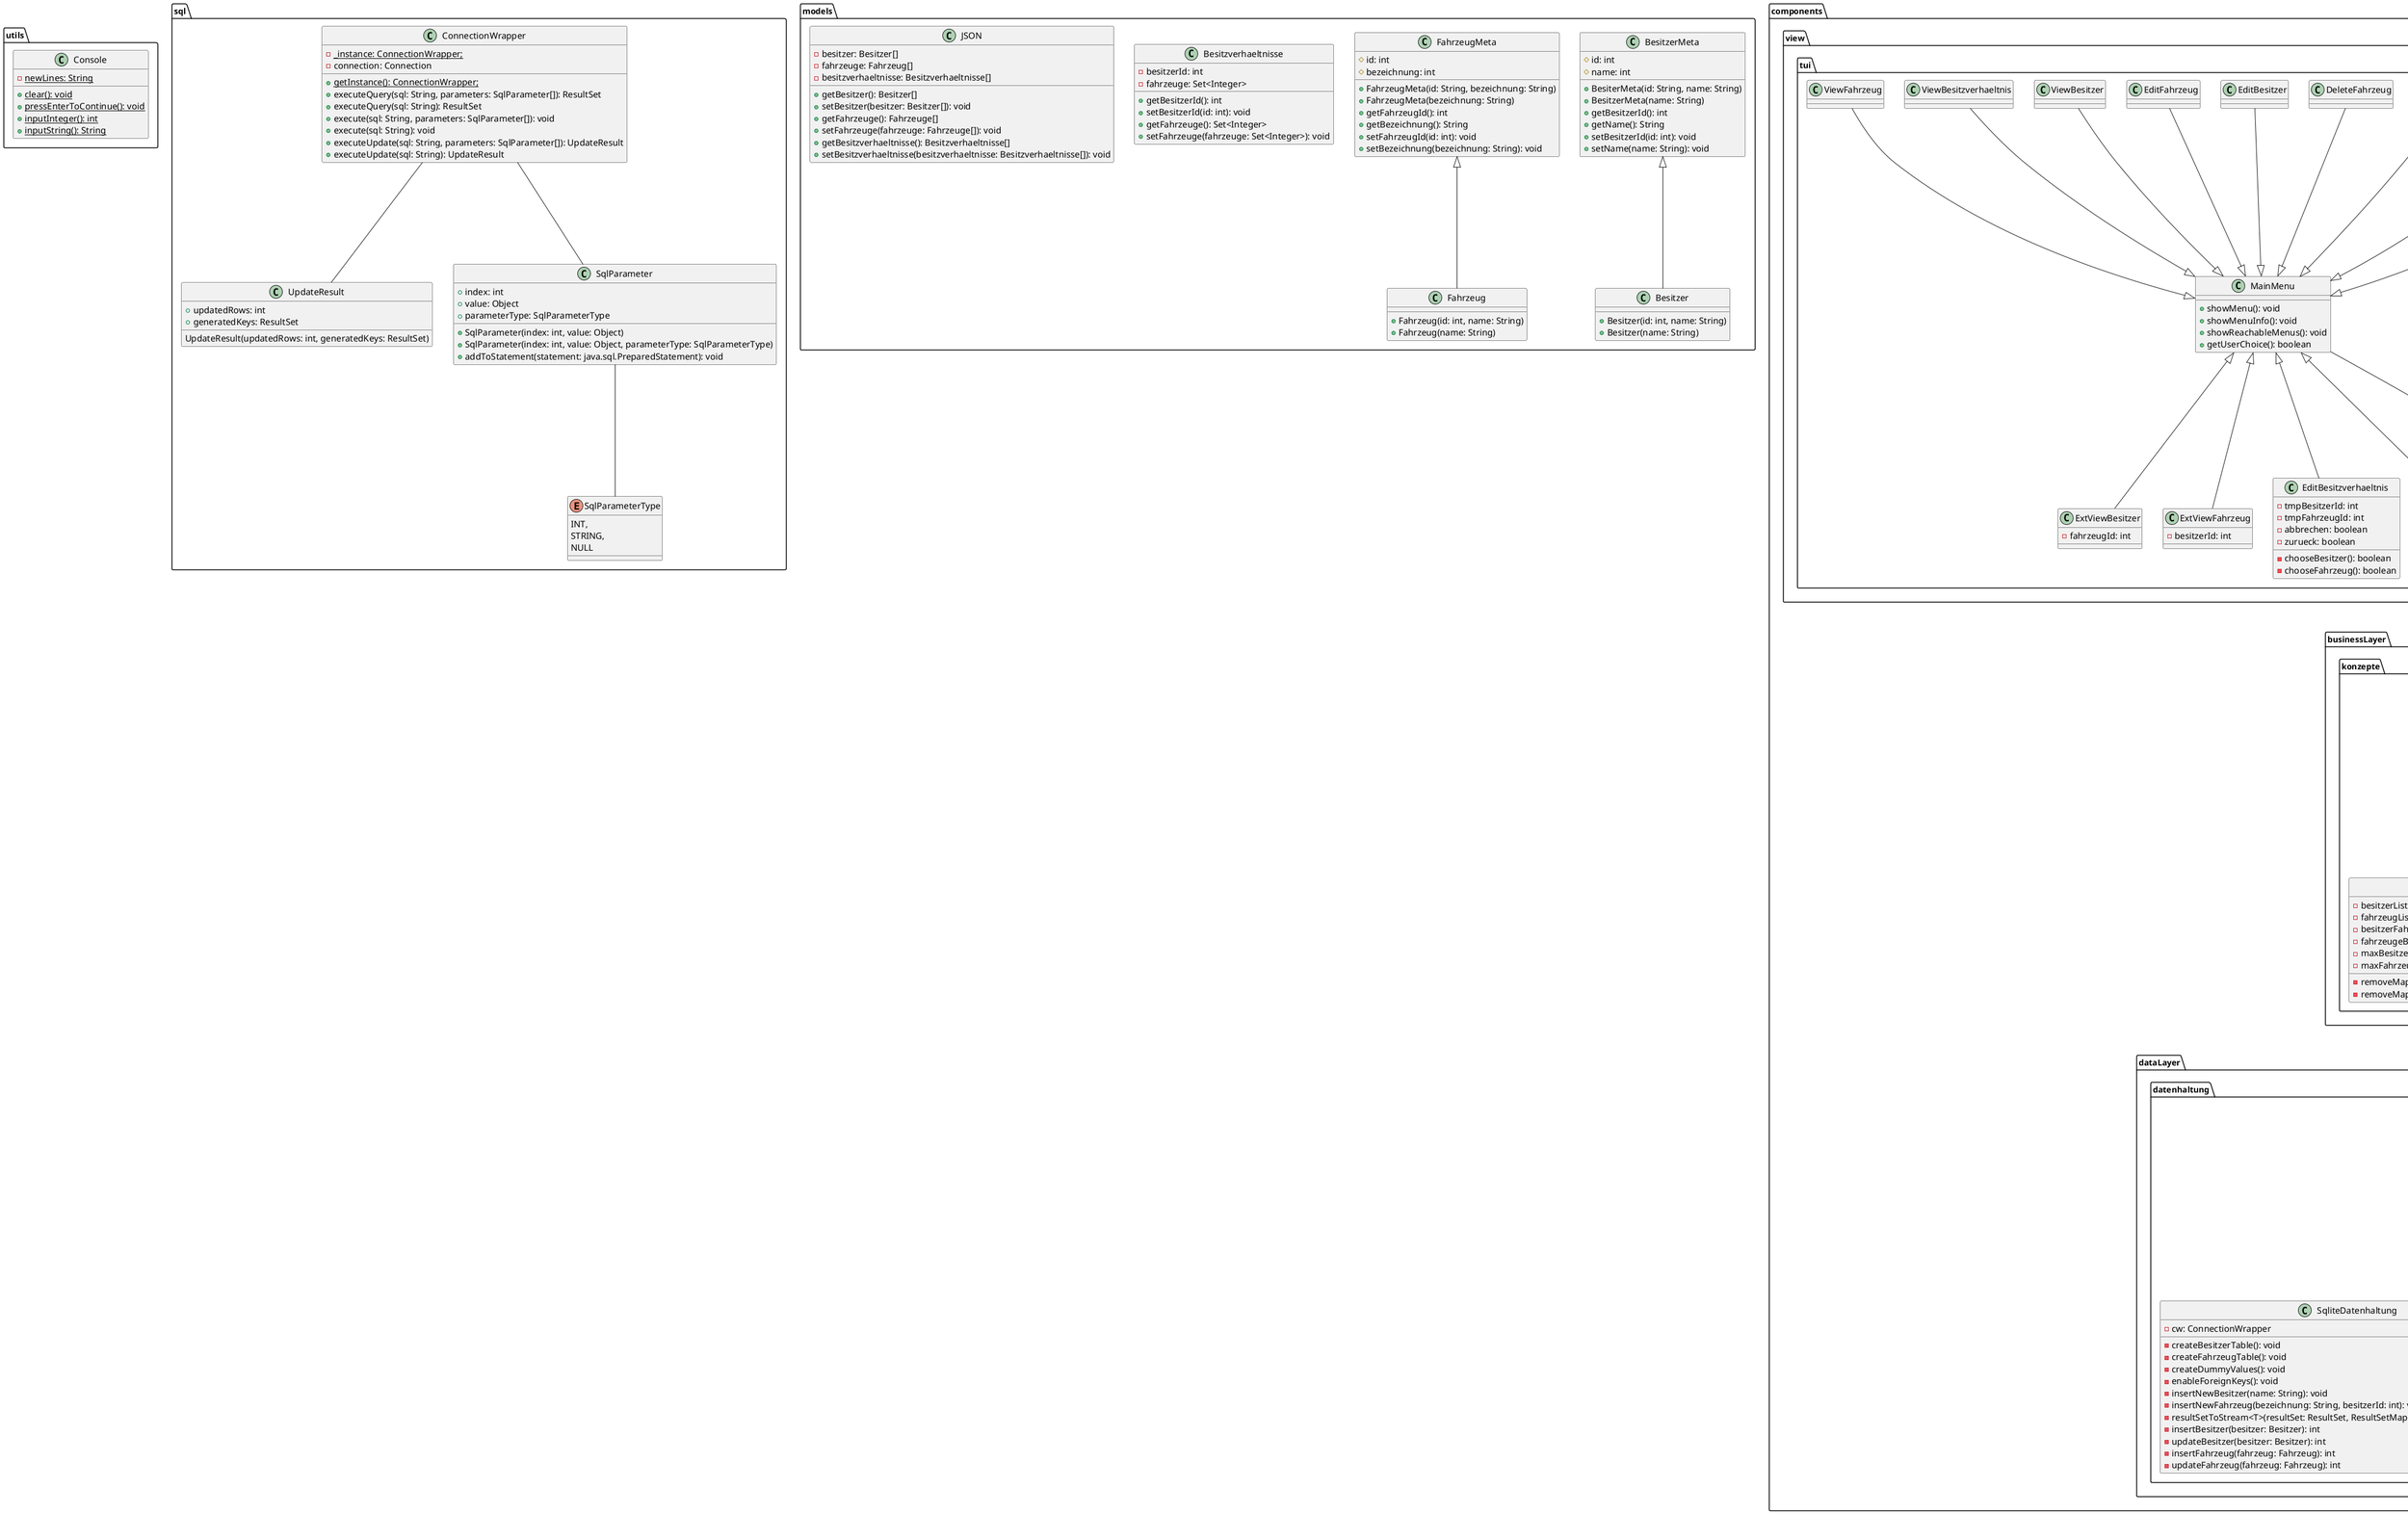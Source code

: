 @startuml
skinparam classFontSize 15
skinparam classAttributeFontsize 15

package utils {
    class Console {
        - {static} newLines: String
        + {static} clear(): void
        + {static} pressEnterToContinue(): void
        + {static} inputInteger(): int
        + {static} inputString(): String
    }
}

package sql {
    class ConnectionWrapper {
        - {static} _instance: ConnectionWrapper;
        + {static} getInstance(): ConnectionWrapper;
        - connection: Connection
        + executeQuery(sql: String, parameters: SqlParameter[]): ResultSet
        + executeQuery(sql: String): ResultSet
        + execute(sql: String, parameters: SqlParameter[]): void
        + execute(sql: String): void
        + executeUpdate(sql: String, parameters: SqlParameter[]): UpdateResult
        + executeUpdate(sql: String): UpdateResult
    }

    class UpdateResult {
        + updatedRows: int
        + generatedKeys: ResultSet
        UpdateResult(updatedRows: int, generatedKeys: ResultSet)
    }

    class SqlParameter {
        + index: int
        + value: Object
        + parameterType: SqlParameterType

        + SqlParameter(index: int, value: Object)
        + SqlParameter(index: int, value: Object, parameterType: SqlParameterType)
        + addToStatement(statement: java.sql.PreparedStatement): void
    }

    enum SqlParameterType {
        INT,
        STRING,
        NULL
    }

    ConnectionWrapper -- SqlParameter
    ConnectionWrapper -- UpdateResult
    SqlParameter -- SqlParameterType
}

package models {
    class BesitzerMeta {
        + BesiterMeta(id: String, name: String)
        + BesitzerMeta(name: String)

        # id: int
        # name: int
        + getBesitzerId(): int
        + getName(): String
        + setBesitzerId(id: int): void
        + setName(name: String): void
    }

    class Besitzer extends BesitzerMeta {
        + Besitzer(id: int, name: String)
        + Besitzer(name: String)
    }

    class FahrzeugMeta {
        + FahrzeugMeta(id: String, bezeichnung: String)
        + FahrzeugMeta(bezeichnung: String)

        # id: int
        # bezeichnung: int
        + getFahrzeugId(): int
        + getBezeichnung(): String
        + setFahrzeugId(id: int): void
        + setBezeichnung(bezeichnung: String): void
    }

    class Fahrzeug extends FahrzeugMeta {
        + Fahrzeug(id: int, name: String)
        + Fahrzeug(name: String)
    }

    class Besitzverhaeltnisse {
        - besitzerId: int
        - fahrzeuge: Set<Integer>
        + getBesitzerId(): int
        + setBesitzerId(id: int): void
        + getFahrzeuge(): Set<Integer>
        + setFahrzeuge(fahrzeuge: Set<Integer>): void
    }

    class JSON {
        - besitzer: Besitzer[]
        - fahrzeuge: Fahrzeug[]
        - besitzverhaeltnisse: Besitzverhaeltnisse[]
        + getBesitzer(): Besitzer[]
        + setBesitzer(besitzer: Besitzer[]): void
        + getFahrzeuge(): Fahrzeuge[]
        + setFahrzeuge(fahrzeuge: Fahrzeuge[]): void
        + getBesitzverhaeltnisse(): Besitzverhaeltnisse[]
        + setBesitzverhaeltnisse(besitzverhaeltnisse: Besitzverhaeltnisse[]): void
    }

    'JSON -- Besitzverhaeltnisse
    'JSON -- Besitzer
    'JSON -- Fahrzeug
}


package components{
    package businessLayer{
    package konzepte {
        class FachkonzeptMock implements IFachkonzept {
            - besitzerList: HashMap<Integer, Besitzer>
            - fahrzeugList: HashMap<Integer, Fahrzeug>
            - besitzerFahrzeugeMapping: Map<Integer, Set<Integer>>
            - fahrzeugeBesitzerMapping: Map<Integer, Integer>
            - maxBesitzerId: int
            - maxFahrzeugId: int

            - removeMappingsByFahrzeug(fahrzeugId: int): void
            - removeMappingsByBesitzer(besitzerId: int): void
        }

        class Fachkonzept1 implements IFachkonzept
        class Fachkonzept2 implements IFachkonzept

        interface IFachkonzept{
            getAllBesitzer(): Stream<BesitzerMeta>
            getBesitzerDetails(int besitzerId): Besitzer
            getBeistzerByFahrzeug(int fahrzeugId): Besitzer
            saveBesitzer(Besitzer besitzer): int
            deleteBesitzer(int besitzerId): boolean
            getAllFahrzeuge(): Stream<FahrzeugMeta>
            getFahrzeugDetails(int fahrzeugId): Fahrzeug
            getFahrzeugeByBesitzer(int besitzerId): Stream<FahrzeugMeta>
            saveFahrzeug(Fahrzeug fahrzeug): int
            deleteFahrzeug(int fahrzeugId): boolean
            setNewBesitzer(int fahrzeugId, int besitzerId): boolean
        }

        'IFachkonzept -- Besitzer
        'IFachkonzept -- Fahrzeug
    }
    }
    package dataLayer {
    package datenhaltung {
        class SqliteDatenhaltung implements IDatenhaltung {
            - cw: ConnectionWrapper
            - createBesitzerTable(): void
            - createFahrzeugTable(): void
            - createDummyValues(): void
            - enableForeignKeys(): void
            - insertNewBesitzer(name: String): void
            - insertNewFahrzeug(bezeichnung: String, besitzerId: int): void
            - resultSetToStream<T>(resultSet: ResultSet, ResultSetMap<T> mapFunction): Stream<T>
            - insertBesitzer(besitzer: Besitzer): int
            - updateBesitzer(besitzer: Besitzer): int
            - insertFahrzeug(fahrzeug: Fahrzeug): int
            - updateFahrzeug(fahrzeug: Fahrzeug): int
        }

        'SqliteDatenhaltung -- ConnectionWrapper

        class JsonDatenhaltung implements IDatenhaltung {
            - gson: Gson
            - path: Path
            - createFileIfNotExist(): void
            - readJSON(): JSON
            - writeJSON(json: JSON): void
            - deleteFahrzeugIdFromBesitzverhaeltnisse(json: JSON, fahrzeugId: int): JSON
        }

        'JsonDatenhaltung -- JSON

        interface IDatenhaltung {
            getAllBesitzer(): Stream<BesitzerMeta>
            getAllFahzeuge(): Stream<FahrzeugMeta>
            getFahrzeugeByBesitzer(int besitzerId): Stream<FahrzeugMeta>
            getBesitzerByFahrzeug(int fahrzeugId): Besitzer
            getBesitzerDetails(int besitzerId): Besitzer
            getFahrzeugDetails(int fahrzeugId): Fahrzeug
            saveBesitzer(Besitzer besitzer): int
            saveFahrzeug(Fahrzeug fahrzeug): int
            deleteBesitzer(int besitzerId): boolean
            deleteFahrzeug(int fahrzeugId): boolean
            setNewBesitzer(int fahrzeugId, int besitzerId): boolean
        }

        'IDatenhaltung -- Besitzer
        'IDatenhaltung -- Fahrzeug
    }
    }
    package view {
    package gui {
        Gui *-- GraphicalUserInterface
        class GraphicalUserInterface{
            - besitzerListModel: DefaultListModel<BesitzerMeta>
            - fahrzeugListModel: DefaultListModel<FahrzeugMeta>
            - besitzerList: JList<BesitzerMeta>
            - fahrzeugList: JList<FahrzeugMeta>
            - mainPanel: JPanel
            - besitzerPanel: JPanel
            - fahrzeugPanel: JPanel
            - addBesitzerTextField: JTextField
            - addFahrzeugTextField: JTextField
            - addBesitzerBtn: JButton
            - addFahrzeugBtn: JButton
            - deleteBesitzerBtn: JButton
            - deleteFahrzeugBtn: JButton
            - besitzerScrollPane: JScrollPane
            - fahrzeugScrollPane: JScrollPane
            - verbindenButton: JButton

            - deleteElement<T>(list: DefaultListModel<T>, index: int): void
        }

        'GraphicalUserInterface -- BesitzerMeta
        'GraphicalUserInterface -- FahrzeugMeta
    }

    package tui {
        class MainMenu {
            + showMenu(): void
            + showMenuInfo(): void
            + showReachableMenus(): void
            + getUserChoice(): boolean
        }

        class ExtViewBesitzer extends MainMenu {
            - fahrzeugId: int
        }

        class ExtViewFahrzeug extends MainMenu {
            - besitzerId: int
        }

        class EditBesitzverhaeltnis extends MainMenu {
            - tmpBesitzerId: int
            - tmpFahrzeugId: int
            - abbrechen: boolean
            - zurueck: boolean
            - chooseBesitzer(): boolean
            - chooseFahrzeug(): boolean
        }

        class DeleteBesitzverhaeltnis extends MainMenu {
            - abbrechen: boolean
        }

        AddBesitzer --|> MainMenu
        AddFahrzeug --|> MainMenu
        DeleteBesitzer --|> MainMenu
        DeleteFahrzeug --|> MainMenu
        EditBesitzer --|> MainMenu
        EditFahrzeug --|> MainMenu
        ViewBesitzer --|> MainMenu
        ViewBesitzverhaeltnis --|> MainMenu
        ViewFahrzeug --|> MainMenu

        MainMenu --* Tui
    }
    }
}

Tui -- IFachkonzept : benutzt >
Gui -- IFachkonzept : benutzt >

Fachkonzept1 -- IDatenhaltung : benutzt >
Fachkonzept2 -- IDatenhaltung : benutzt >

@enduml